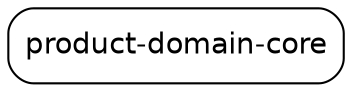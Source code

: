 digraph "product-domain-core" {
  node [shape="box",style="rounded",fontname="Helvetica",fontsize="14"]
  edge [fontsize="10",fontname="Helvetica"]

  // Node Definitions:
  "com.core.banking.system:product-domain-core:jar"[label=<product-domain-core>]

  // Edge Definitions:
}
